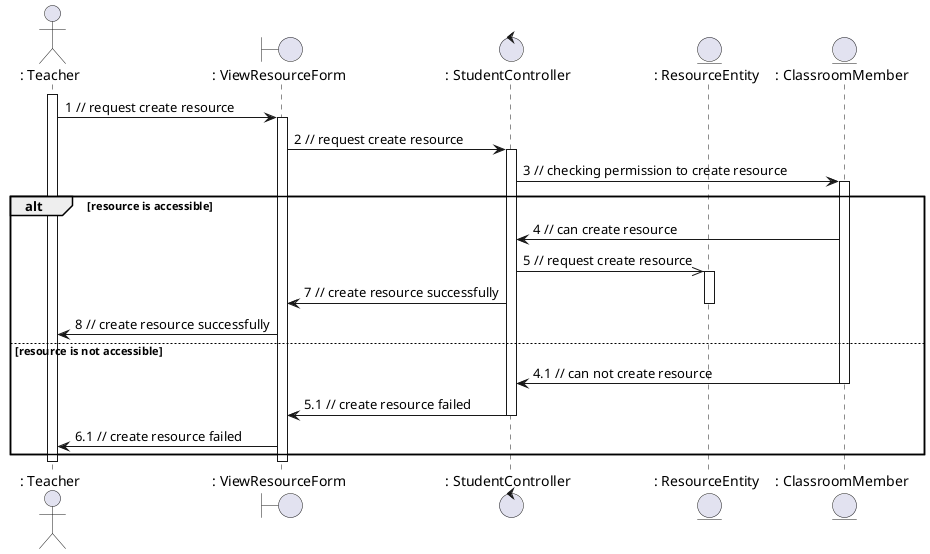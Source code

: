 @startuml createResource

actor ": Teacher"
boundary ": ViewResourceForm"
control ": StudentController"
entity ": ResourceEntity"
entity ": ClassroomMember"

activate ": Teacher"

": Teacher" -> ": ViewResourceForm": 1 // request create resource 
activate ": ViewResourceForm"
": ViewResourceForm" -> ": StudentController": 2 // request create resource
activate ": StudentController"
": StudentController" -> ": ClassroomMember": 3 // checking permission to create resource
activate ": ClassroomMember"
alt resource is accessible
    ": ClassroomMember" -> ": StudentController": 4 // can create resource
    ": StudentController" ->> ": ResourceEntity": 5 // request create resource
    activate ": ResourceEntity"
    ": StudentController" -> ": ViewResourceForm": 7 // create resource successfully
    deactivate ": ResourceEntity"
    ": ViewResourceForm" -> ": Teacher": 8 // create resource successfully
else resource is not accessible
    ": ClassroomMember" -> ": StudentController": 4.1 // can not create resource
    deactivate ": ClassroomMember"
    ": StudentController" -> ": ViewResourceForm": 5.1 // create resource failed
    deactivate ": StudentController"
    ": ViewResourceForm" -> ": Teacher": 6.1 // create resource failed
end

deactivate ": Teacher"
deactivate ": ViewResourceForm"


@enduml